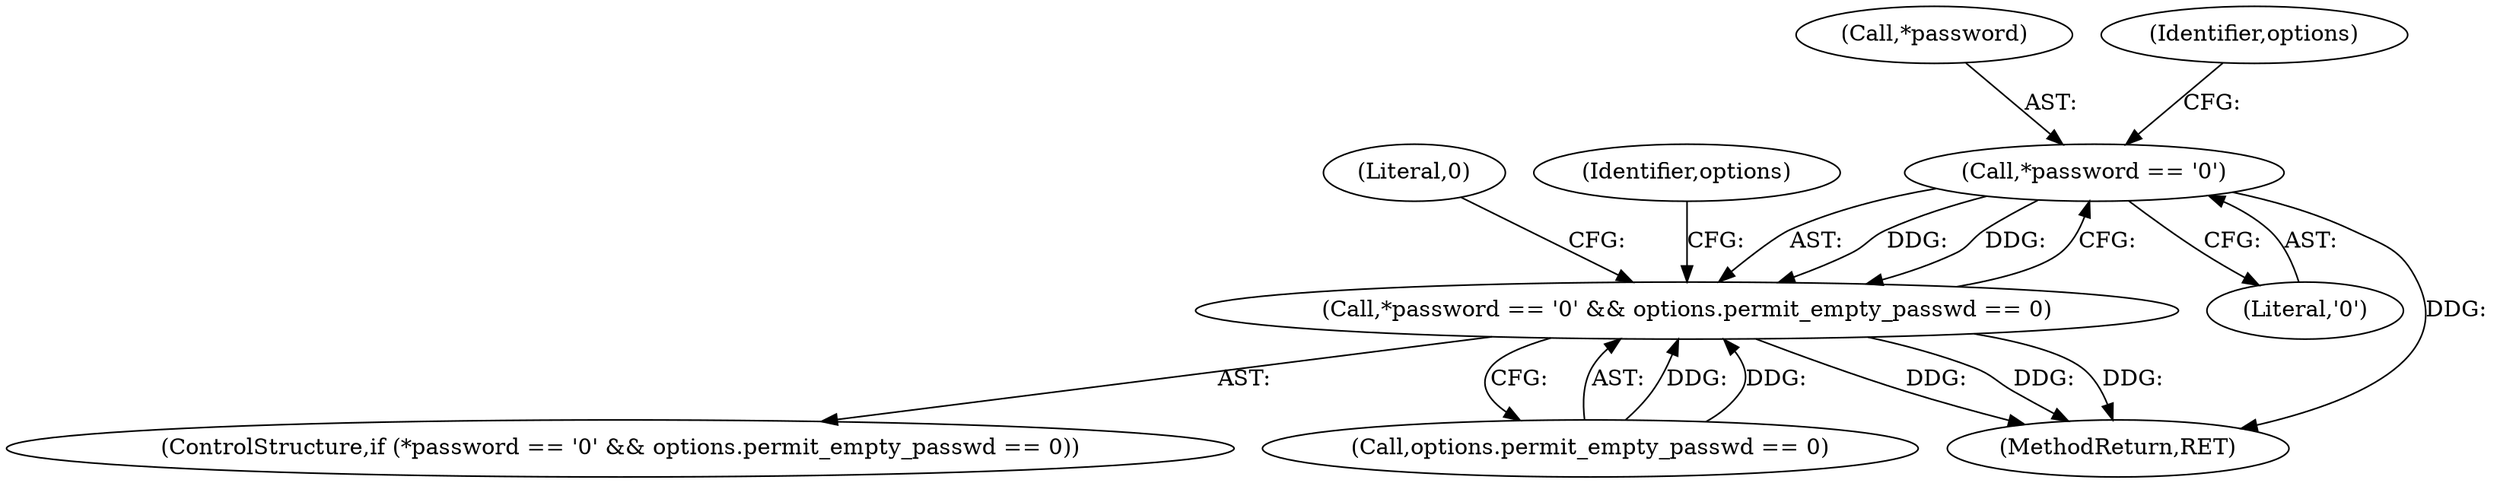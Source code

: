digraph "0_openssh-portable_fcd135c9df440bcd2d5870405ad3311743d78d97@pointer" {
"1000146" [label="(Call,*password == '\0')"];
"1000145" [label="(Call,*password == '\0' && options.permit_empty_passwd == 0)"];
"1000150" [label="(Call,options.permit_empty_passwd == 0)"];
"1000149" [label="(Literal,'\0')"];
"1000144" [label="(ControlStructure,if (*password == '\0' && options.permit_empty_passwd == 0))"];
"1000156" [label="(Literal,0)"];
"1000146" [label="(Call,*password == '\0')"];
"1000147" [label="(Call,*password)"];
"1000160" [label="(Identifier,options)"];
"1000145" [label="(Call,*password == '\0' && options.permit_empty_passwd == 0)"];
"1000152" [label="(Identifier,options)"];
"1000238" [label="(MethodReturn,RET)"];
"1000146" -> "1000145"  [label="AST: "];
"1000146" -> "1000149"  [label="CFG: "];
"1000147" -> "1000146"  [label="AST: "];
"1000149" -> "1000146"  [label="AST: "];
"1000152" -> "1000146"  [label="CFG: "];
"1000145" -> "1000146"  [label="CFG: "];
"1000146" -> "1000238"  [label="DDG: "];
"1000146" -> "1000145"  [label="DDG: "];
"1000146" -> "1000145"  [label="DDG: "];
"1000145" -> "1000144"  [label="AST: "];
"1000145" -> "1000150"  [label="CFG: "];
"1000150" -> "1000145"  [label="AST: "];
"1000156" -> "1000145"  [label="CFG: "];
"1000160" -> "1000145"  [label="CFG: "];
"1000145" -> "1000238"  [label="DDG: "];
"1000145" -> "1000238"  [label="DDG: "];
"1000145" -> "1000238"  [label="DDG: "];
"1000150" -> "1000145"  [label="DDG: "];
"1000150" -> "1000145"  [label="DDG: "];
}
